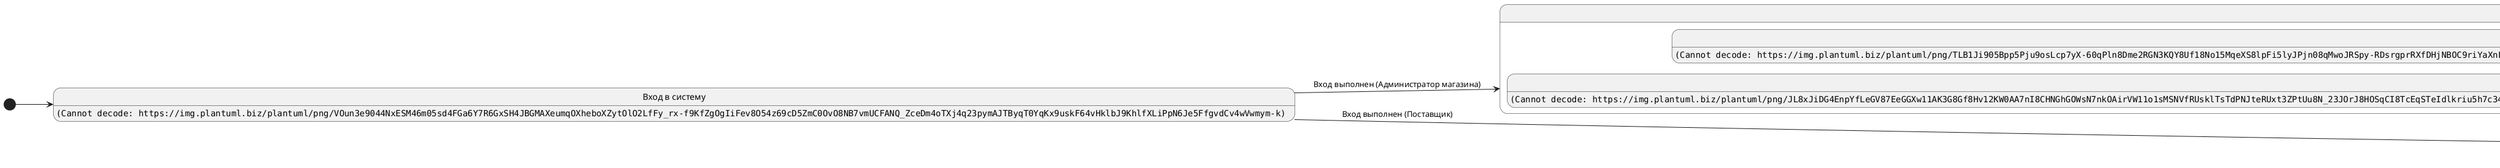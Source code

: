 @startuml states
left to right direction

[*] --> login

state login as "Вход в систему" {
  login : <img https://img.plantuml.biz/plantuml/png/VOun3e9044NxESM46m05sd4FGa6Y7R6GxSH4JBGMAXeumqOXheboXZytOlO2LfFy_rx-f9KfZgOgIiFev8O54z69cD5ZmC0OvO8NB7vmUCFANQ_ZceDm4oTXj4q23pymAJTByqT0YqKx9uskF64vHklbJ9KhlfXLiPpN6Je5FfgvdCv4wVwmym-k>
}

login --> admin : Вход выполнен (Администратор магазина)
login --> seller : Вход выполнен (Поставщик)

state admin as "Рабочий стол администратора магазина" {
  state admin_item_list as "Список товаров" {
    admin_item_list : <img https://img.plantuml.biz/plantuml/png/JL8xJiDG4EnpYfLeGV87EeGGXw11AK3G8Gf8Hv12KW0AA7nI8CHNGhGOWsN7nkOAirVW11o1sMSNVfRUsklTsTdPNJteRUxt3ZPtUu8N_23JOrJ8HOSqCI8TcEqSTeIdlkriu5h7c34g4sH8XMbCvNU2Rnrt-njuOgAXvVBtDBqmpoiZ2ptNeGww3kd8tSjRAxXZfI4Y54pw57mXQJuJpEhISowEeAvAX5ZF29TBt_aVw4cDBqfwayPxgGDZY5n7A6hN6n5BHFscQiKIcPwmdA76g5mnFDeZUCUdZdH0D4oRNamNQlBDp9H05MQo7eHhmXZFztspllSxB9trf8PxONSJb89Rb2OH0KhUfxmBon0yarPAfYLoHD88cJivAjAhfSsSjz39l71IXf9GgL8dEX4dbSsBhtU1ln3uZa4Gq0GDeILF6a9NRh3KmOJXHDYPausKo477rd5hMi9-8mOLreNDNN13olSBlbK9myNGJ5Cbz5gpRM_CbCrysEIi4JrlhPWW5Z8mOPq8EkhsRSNuxzGMB7NwnKQolJYTeyxgpjwsBUy_>
  }
  state admin_zayav_list as "Ваши заявки" {
    admin_zayav_list: <img https://img.plantuml.biz/plantuml/png/TLB1Ji905Bpp5Pju9osLcp7yX-60qPln8Dme2RGN3KQY8Uf18No15MqeXS8lpFi5lyJPjn08qMwoJRSpy-RDsrgprRXfDHjNBOC9riYaXnLoWnaI6M1gFqhjak5pXYUaqaKXiKHoBpqP68lCYOoGO47ibyG6tuIvWnJpkd9Fpa__bxU0zf5YnbXHrvAdSeSCUQZ7GrV2A7l60WaAQWrsEZaoux0JYwJ1M7gRan4-AKOS-H9ZoPKeqrgtRtL069V1Xsr2kc6bMlQgvOhdLIc3TwI6tYAicG3TQNC5TK93YEVzH8LnCezum_C1UxXh2mlwPJuQNsZyeEfNI7RSYNPJ6BmovSYbpVsM--90SlI74pzmJhP64kKdx7bXvsL3OXkKooZV3tr_N_15nLYI_vqWJuFWEF2tYXtTtRXqTxTYh3uvQZhEz4PCfS_8kpgbWXERC-tDbD9wICg8qALMoUnLEc0m_eUzoKfSto_VATKkho_iZVq5>
  }
  
}

@enduml